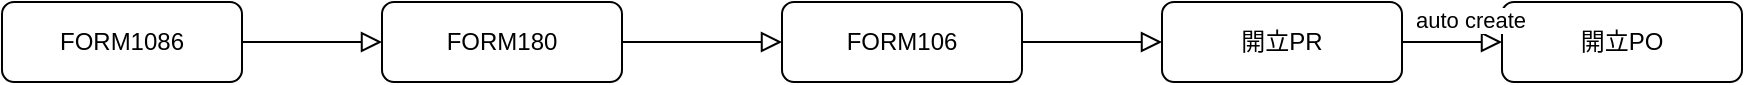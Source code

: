 <mxfile version="20.8.13" type="github">
  <diagram id="C5RBs43oDa-KdzZeNtuy" name="Page-1">
    <mxGraphModel dx="795" dy="507" grid="1" gridSize="10" guides="1" tooltips="1" connect="1" arrows="1" fold="1" page="1" pageScale="1" pageWidth="827" pageHeight="1169" math="0" shadow="0">
      <root>
        <mxCell id="WIyWlLk6GJQsqaUBKTNV-0" />
        <mxCell id="WIyWlLk6GJQsqaUBKTNV-1" parent="WIyWlLk6GJQsqaUBKTNV-0" />
        <mxCell id="WIyWlLk6GJQsqaUBKTNV-2" value="" style="rounded=0;html=1;jettySize=auto;orthogonalLoop=1;fontSize=11;endArrow=block;endFill=0;endSize=8;strokeWidth=1;shadow=0;labelBackgroundColor=none;edgeStyle=orthogonalEdgeStyle;entryX=0;entryY=0.5;entryDx=0;entryDy=0;" parent="WIyWlLk6GJQsqaUBKTNV-1" source="WIyWlLk6GJQsqaUBKTNV-3" target="WIyWlLk6GJQsqaUBKTNV-11" edge="1">
          <mxGeometry relative="1" as="geometry">
            <mxPoint x="260" y="290" as="targetPoint" />
          </mxGeometry>
        </mxCell>
        <mxCell id="WIyWlLk6GJQsqaUBKTNV-3" value="FORM1086" style="rounded=1;whiteSpace=wrap;html=1;fontSize=12;glass=0;strokeWidth=1;shadow=0;" parent="WIyWlLk6GJQsqaUBKTNV-1" vertex="1">
          <mxGeometry x="30" y="250" width="120" height="40" as="geometry" />
        </mxCell>
        <mxCell id="WIyWlLk6GJQsqaUBKTNV-11" value="FORM180" style="rounded=1;whiteSpace=wrap;html=1;fontSize=12;glass=0;strokeWidth=1;shadow=0;" parent="WIyWlLk6GJQsqaUBKTNV-1" vertex="1">
          <mxGeometry x="220" y="250" width="120" height="40" as="geometry" />
        </mxCell>
        <mxCell id="OEbMR8cJpGMAgNZoIRC--0" value="FORM106" style="rounded=1;whiteSpace=wrap;html=1;fontSize=12;glass=0;strokeWidth=1;shadow=0;" vertex="1" parent="WIyWlLk6GJQsqaUBKTNV-1">
          <mxGeometry x="420" y="250" width="120" height="40" as="geometry" />
        </mxCell>
        <mxCell id="OEbMR8cJpGMAgNZoIRC--1" value="開立PR" style="rounded=1;whiteSpace=wrap;html=1;fontSize=12;glass=0;strokeWidth=1;shadow=0;" vertex="1" parent="WIyWlLk6GJQsqaUBKTNV-1">
          <mxGeometry x="610" y="250" width="120" height="40" as="geometry" />
        </mxCell>
        <mxCell id="OEbMR8cJpGMAgNZoIRC--3" value="" style="rounded=0;html=1;jettySize=auto;orthogonalLoop=1;fontSize=11;endArrow=block;endFill=0;endSize=8;strokeWidth=1;shadow=0;labelBackgroundColor=none;edgeStyle=orthogonalEdgeStyle;entryX=0;entryY=0.5;entryDx=0;entryDy=0;exitX=1;exitY=0.5;exitDx=0;exitDy=0;" edge="1" parent="WIyWlLk6GJQsqaUBKTNV-1" source="WIyWlLk6GJQsqaUBKTNV-11" target="OEbMR8cJpGMAgNZoIRC--0">
          <mxGeometry relative="1" as="geometry">
            <mxPoint x="370" y="290" as="sourcePoint" />
            <mxPoint x="440" y="290" as="targetPoint" />
            <Array as="points">
              <mxPoint x="390" y="270" />
              <mxPoint x="390" y="270" />
            </Array>
          </mxGeometry>
        </mxCell>
        <mxCell id="OEbMR8cJpGMAgNZoIRC--4" value="" style="rounded=0;html=1;jettySize=auto;orthogonalLoop=1;fontSize=11;endArrow=block;endFill=0;endSize=8;strokeWidth=1;shadow=0;labelBackgroundColor=none;edgeStyle=orthogonalEdgeStyle;entryX=0;entryY=0.5;entryDx=0;entryDy=0;exitX=1;exitY=0.5;exitDx=0;exitDy=0;" edge="1" parent="WIyWlLk6GJQsqaUBKTNV-1" source="OEbMR8cJpGMAgNZoIRC--0" target="OEbMR8cJpGMAgNZoIRC--1">
          <mxGeometry relative="1" as="geometry">
            <mxPoint x="530" y="310" as="sourcePoint" />
            <mxPoint x="610" y="310" as="targetPoint" />
            <Array as="points">
              <mxPoint x="570" y="270" />
              <mxPoint x="570" y="270" />
            </Array>
          </mxGeometry>
        </mxCell>
        <mxCell id="OEbMR8cJpGMAgNZoIRC--5" value="開立PO" style="rounded=1;whiteSpace=wrap;html=1;fontSize=12;glass=0;strokeWidth=1;shadow=0;" vertex="1" parent="WIyWlLk6GJQsqaUBKTNV-1">
          <mxGeometry x="780" y="250" width="120" height="40" as="geometry" />
        </mxCell>
        <mxCell id="OEbMR8cJpGMAgNZoIRC--6" value="" style="rounded=0;html=1;jettySize=auto;orthogonalLoop=1;fontSize=11;endArrow=block;endFill=0;endSize=8;strokeWidth=1;shadow=0;labelBackgroundColor=none;edgeStyle=orthogonalEdgeStyle;" edge="1" parent="WIyWlLk6GJQsqaUBKTNV-1">
          <mxGeometry relative="1" as="geometry">
            <mxPoint x="730" y="270" as="sourcePoint" />
            <mxPoint x="780" y="270" as="targetPoint" />
            <Array as="points">
              <mxPoint x="730" y="270" />
              <mxPoint x="840" y="270" />
            </Array>
          </mxGeometry>
        </mxCell>
        <mxCell id="OEbMR8cJpGMAgNZoIRC--8" value="auto create" style="edgeLabel;html=1;align=center;verticalAlign=middle;resizable=0;points=[];" vertex="1" connectable="0" parent="OEbMR8cJpGMAgNZoIRC--6">
          <mxGeometry x="0.304" y="-1" relative="1" as="geometry">
            <mxPoint x="1" y="-12" as="offset" />
          </mxGeometry>
        </mxCell>
      </root>
    </mxGraphModel>
  </diagram>
</mxfile>
